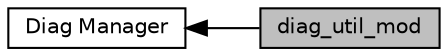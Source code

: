 digraph "diag_util_mod"
{
  edge [fontname="Helvetica",fontsize="10",labelfontname="Helvetica",labelfontsize="10"];
  node [fontname="Helvetica",fontsize="10",shape=box];
  rankdir=LR;
  Node1 [label="diag_util_mod",height=0.2,width=0.4,color="black", fillcolor="grey75", style="filled", fontcolor="black",tooltip="Functions and subroutines necessary for the diag_manager_mod."];
  Node2 [label="Diag Manager",height=0.2,width=0.4,color="black", fillcolor="white", style="filled",URL="$group__diag__manager.html",tooltip="Modules and associated files in the diag_manager directory."];
  Node2->Node1 [shape=plaintext, dir="back", style="solid"];
}
